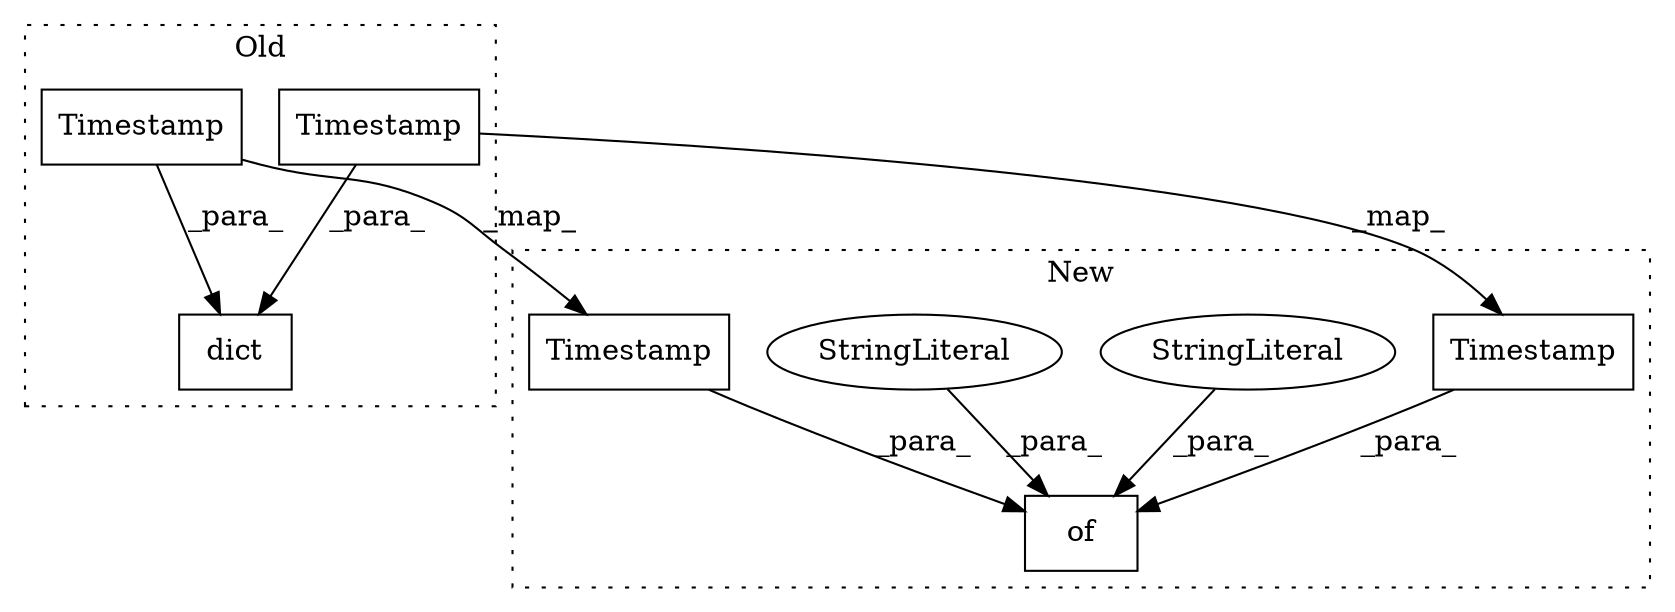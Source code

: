 digraph G {
subgraph cluster0 {
1 [label="Timestamp" a="32" s="2001,2041" l="10,1" shape="box"];
4 [label="dict" a="32" s="1954,2042" l="5,1" shape="box"];
7 [label="Timestamp" a="32" s="1959,1999" l="10,1" shape="box"];
label = "Old";
style="dotted";
}
subgraph cluster1 {
2 [label="Timestamp" a="32" s="2017,2057" l="10,1" shape="box"];
3 [label="of" a="32" s="1964,2058" l="3,1" shape="box"];
5 [label="StringLiteral" a="45" s="2013" l="3" shape="ellipse"];
6 [label="StringLiteral" a="45" s="1967" l="3" shape="ellipse"];
8 [label="Timestamp" a="32" s="1971,2011" l="10,1" shape="box"];
label = "New";
style="dotted";
}
1 -> 2 [label="_map_"];
1 -> 4 [label="_para_"];
2 -> 3 [label="_para_"];
5 -> 3 [label="_para_"];
6 -> 3 [label="_para_"];
7 -> 4 [label="_para_"];
7 -> 8 [label="_map_"];
8 -> 3 [label="_para_"];
}